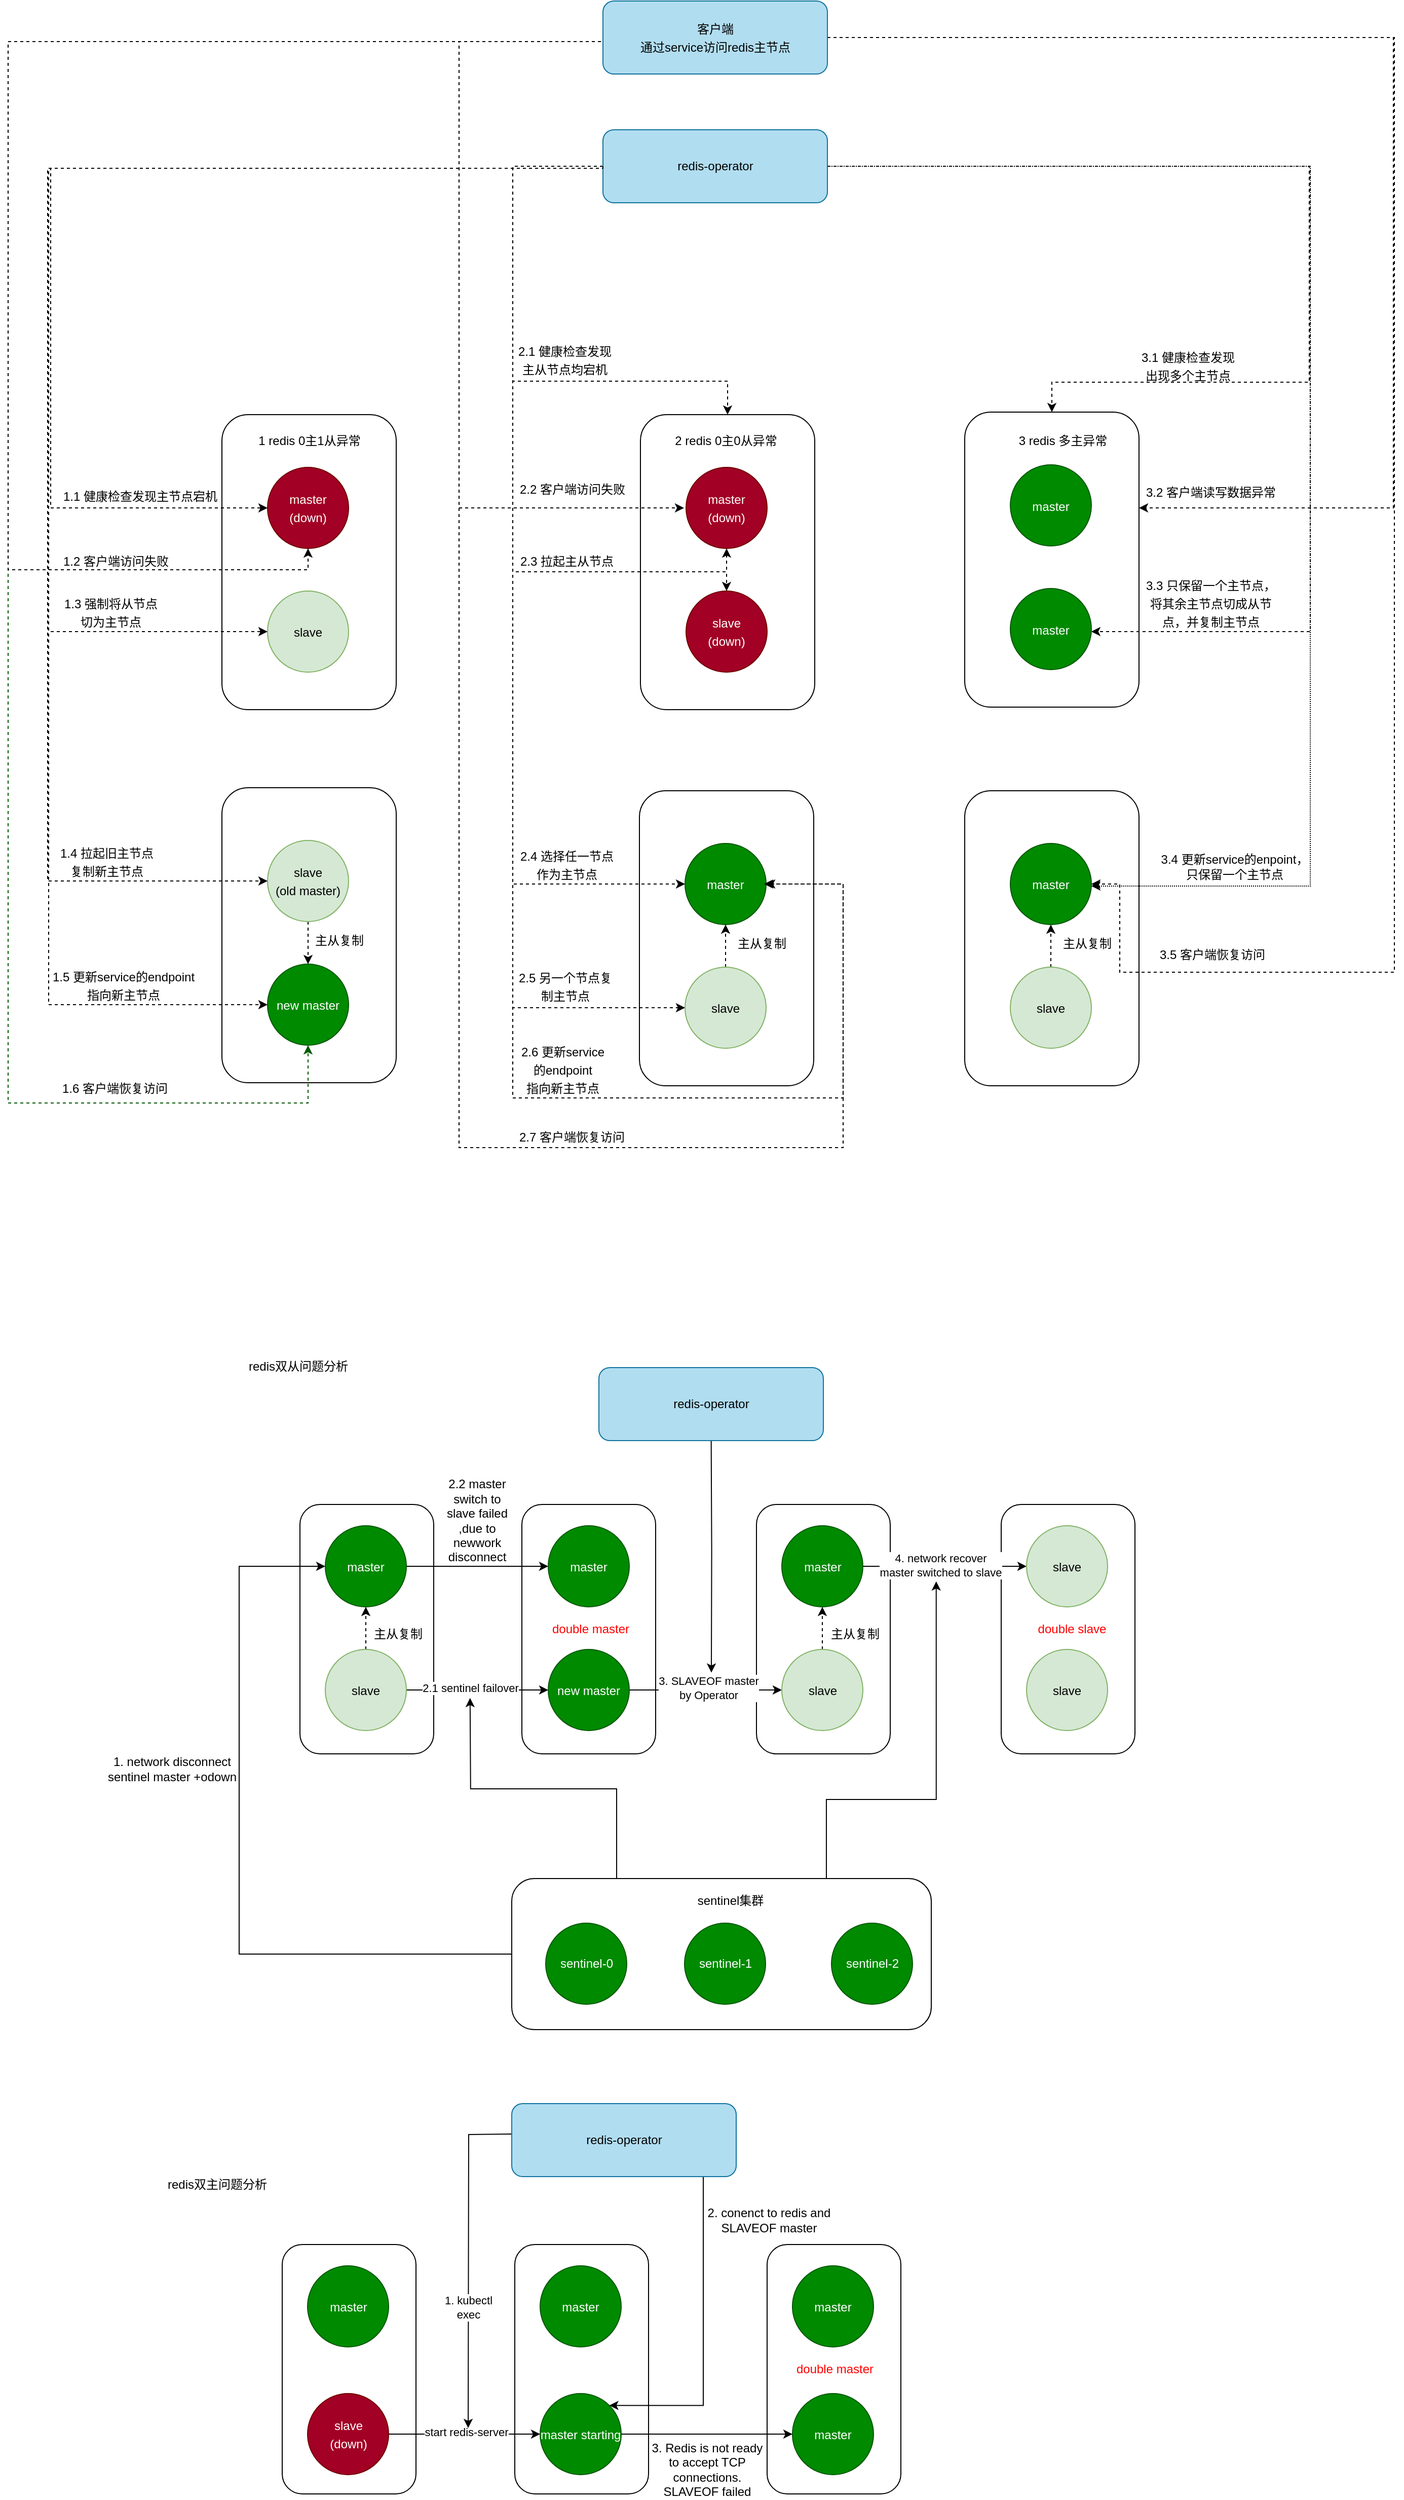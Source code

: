 <mxfile version="21.6.6" type="github">
  <diagram id="rYdwiMb5jvszhZctyrXV" name="第 1 页">
    <mxGraphModel dx="1363" dy="926" grid="0" gridSize="10" guides="1" tooltips="1" connect="1" arrows="1" fold="1" page="0" pageScale="1" pageWidth="1920" pageHeight="1200" math="0" shadow="0">
      <root>
        <mxCell id="0" />
        <mxCell id="1" parent="0" />
        <mxCell id="EKX-5jDuFIZ7UJzmlgKB-74" value="" style="rounded=1;whiteSpace=wrap;html=1;" vertex="1" parent="1">
          <mxGeometry x="835" y="2450" width="132" height="246" as="geometry" />
        </mxCell>
        <mxCell id="EKX-5jDuFIZ7UJzmlgKB-71" value="" style="rounded=1;whiteSpace=wrap;html=1;" vertex="1" parent="1">
          <mxGeometry x="586" y="2450" width="132" height="246" as="geometry" />
        </mxCell>
        <mxCell id="EKX-5jDuFIZ7UJzmlgKB-31" value="" style="rounded=1;whiteSpace=wrap;html=1;" vertex="1" parent="1">
          <mxGeometry x="1066" y="1720" width="132" height="246" as="geometry" />
        </mxCell>
        <mxCell id="EKX-5jDuFIZ7UJzmlgKB-26" value="" style="rounded=1;whiteSpace=wrap;html=1;" vertex="1" parent="1">
          <mxGeometry x="824.5" y="1720" width="132" height="246" as="geometry" />
        </mxCell>
        <mxCell id="EKX-5jDuFIZ7UJzmlgKB-7" value="" style="rounded=1;whiteSpace=wrap;html=1;" vertex="1" parent="1">
          <mxGeometry x="374" y="1720" width="132" height="246" as="geometry" />
        </mxCell>
        <mxCell id="EKX-5jDuFIZ7UJzmlgKB-18" value="" style="rounded=1;whiteSpace=wrap;html=1;" vertex="1" parent="1">
          <mxGeometry x="593" y="1720" width="132" height="246" as="geometry" />
        </mxCell>
        <mxCell id="YQscOVflWYW1QB9K6YFz-11" value="" style="rounded=1;whiteSpace=wrap;html=1;" parent="1" vertex="1">
          <mxGeometry x="1030" y="642.5" width="172" height="291" as="geometry" />
        </mxCell>
        <mxCell id="U7izJLPOkutMurW7QBMb-9" style="edgeStyle=orthogonalEdgeStyle;rounded=0;orthogonalLoop=1;jettySize=auto;html=1;exitX=1;exitY=0.5;exitDx=0;exitDy=0;dashed=1;" parent="1" source="6RyUIfgaUFoeRIO4xXDH-7" target="YQscOVflWYW1QB9K6YFz-11" edge="1">
          <mxGeometry relative="1" as="geometry">
            <mxPoint x="1204" y="736" as="targetPoint" />
            <Array as="points">
              <mxPoint x="1453" y="273" />
              <mxPoint x="1453" y="737" />
            </Array>
          </mxGeometry>
        </mxCell>
        <mxCell id="YQscOVflWYW1QB9K6YFz-36" value="" style="rounded=1;whiteSpace=wrap;html=1;" parent="1" vertex="1">
          <mxGeometry x="1030" y="1016" width="172" height="291" as="geometry" />
        </mxCell>
        <mxCell id="YQscOVflWYW1QB9K6YFz-30" value="" style="rounded=1;whiteSpace=wrap;html=1;" parent="1" vertex="1">
          <mxGeometry x="709" y="1016" width="172" height="291" as="geometry" />
        </mxCell>
        <mxCell id="YQscOVflWYW1QB9K6YFz-24" value="" style="rounded=1;whiteSpace=wrap;html=1;" parent="1" vertex="1">
          <mxGeometry x="297" y="1013" width="172" height="291" as="geometry" />
        </mxCell>
        <mxCell id="YQscOVflWYW1QB9K6YFz-16" value="" style="rounded=1;whiteSpace=wrap;html=1;" parent="1" vertex="1">
          <mxGeometry x="710" y="645" width="172" height="291" as="geometry" />
        </mxCell>
        <mxCell id="YQscOVflWYW1QB9K6YFz-6" value="" style="rounded=1;whiteSpace=wrap;html=1;" parent="1" vertex="1">
          <mxGeometry x="297" y="645" width="172" height="291" as="geometry" />
        </mxCell>
        <mxCell id="YQscOVflWYW1QB9K6YFz-50" style="edgeStyle=orthogonalEdgeStyle;rounded=0;orthogonalLoop=1;jettySize=auto;html=1;exitX=0;exitY=0.5;exitDx=0;exitDy=0;entryX=0.5;entryY=1;entryDx=0;entryDy=0;dashed=1;fillColor=#008a00;strokeColor=#005700;" parent="1" source="6RyUIfgaUFoeRIO4xXDH-7" target="YQscOVflWYW1QB9K6YFz-26" edge="1">
          <mxGeometry relative="1" as="geometry">
            <Array as="points">
              <mxPoint x="86" y="277" />
              <mxPoint x="86" y="1324" />
              <mxPoint x="382" y="1324" />
            </Array>
          </mxGeometry>
        </mxCell>
        <mxCell id="YQscOVflWYW1QB9K6YFz-72" style="edgeStyle=orthogonalEdgeStyle;rounded=0;orthogonalLoop=1;jettySize=auto;html=1;exitX=0;exitY=0.5;exitDx=0;exitDy=0;dashed=1;entryX=0.5;entryY=1;entryDx=0;entryDy=0;" parent="1" source="6RyUIfgaUFoeRIO4xXDH-7" target="YQscOVflWYW1QB9K6YFz-7" edge="1">
          <mxGeometry relative="1" as="geometry">
            <mxPoint x="118" y="814" as="targetPoint" />
            <Array as="points">
              <mxPoint x="86" y="277" />
              <mxPoint x="86" y="798" />
              <mxPoint x="382" y="798" />
            </Array>
          </mxGeometry>
        </mxCell>
        <mxCell id="YQscOVflWYW1QB9K6YFz-82" style="edgeStyle=orthogonalEdgeStyle;rounded=0;orthogonalLoop=1;jettySize=auto;html=1;exitX=0;exitY=0.5;exitDx=0;exitDy=0;dashed=1;" parent="1" source="6RyUIfgaUFoeRIO4xXDH-7" edge="1">
          <mxGeometry relative="1" as="geometry">
            <mxPoint x="753" y="737" as="targetPoint" />
            <Array as="points">
              <mxPoint x="673" y="277" />
              <mxPoint x="531" y="277" />
              <mxPoint x="531" y="737" />
            </Array>
          </mxGeometry>
        </mxCell>
        <mxCell id="YQscOVflWYW1QB9K6YFz-92" style="edgeStyle=orthogonalEdgeStyle;rounded=0;orthogonalLoop=1;jettySize=auto;html=1;exitX=0;exitY=0.5;exitDx=0;exitDy=0;dashed=1;entryX=1;entryY=0.5;entryDx=0;entryDy=0;" parent="1" source="6RyUIfgaUFoeRIO4xXDH-7" target="YQscOVflWYW1QB9K6YFz-32" edge="1">
          <mxGeometry relative="1" as="geometry">
            <mxPoint x="931" y="1014" as="targetPoint" />
            <Array as="points">
              <mxPoint x="673" y="277" />
              <mxPoint x="531" y="277" />
              <mxPoint x="531" y="1368" />
              <mxPoint x="910" y="1368" />
              <mxPoint x="910" y="1108" />
            </Array>
          </mxGeometry>
        </mxCell>
        <mxCell id="U7izJLPOkutMurW7QBMb-15" style="edgeStyle=orthogonalEdgeStyle;rounded=0;orthogonalLoop=1;jettySize=auto;html=1;exitX=1;exitY=0.5;exitDx=0;exitDy=0;dashed=1;entryX=1;entryY=0.5;entryDx=0;entryDy=0;" parent="1" source="6RyUIfgaUFoeRIO4xXDH-7" target="YQscOVflWYW1QB9K6YFz-37" edge="1">
          <mxGeometry relative="1" as="geometry">
            <mxPoint x="1183" y="1340" as="targetPoint" />
            <Array as="points">
              <mxPoint x="1454" y="273" />
              <mxPoint x="1454" y="1195" />
              <mxPoint x="1183" y="1195" />
              <mxPoint x="1183" y="1108" />
            </Array>
          </mxGeometry>
        </mxCell>
        <mxCell id="6RyUIfgaUFoeRIO4xXDH-7" value="&lt;p style=&quot;line-height: 150%;&quot;&gt;客户端&lt;br&gt;通过service访问redis主节点&lt;/p&gt;" style="rounded=1;whiteSpace=wrap;html=1;fillColor=#b1ddf0;strokeColor=#10739e;" parent="1" vertex="1">
          <mxGeometry x="673" y="237" width="221.5" height="72" as="geometry" />
        </mxCell>
        <mxCell id="YQscOVflWYW1QB9K6YFz-7" value="&lt;p style=&quot;line-height: 150%;&quot;&gt;master&lt;br&gt;(down)&lt;/p&gt;" style="ellipse;whiteSpace=wrap;html=1;aspect=fixed;fillColor=#a20025;fontColor=#ffffff;strokeColor=#6F0000;" parent="1" vertex="1">
          <mxGeometry x="342" y="697" width="80" height="80" as="geometry" />
        </mxCell>
        <mxCell id="YQscOVflWYW1QB9K6YFz-9" value="&lt;p style=&quot;line-height: 150%;&quot;&gt;slave&lt;br&gt;&lt;/p&gt;" style="ellipse;whiteSpace=wrap;html=1;aspect=fixed;fillColor=#d5e8d4;strokeColor=#82b366;" parent="1" vertex="1">
          <mxGeometry x="342" y="819" width="80" height="80" as="geometry" />
        </mxCell>
        <mxCell id="YQscOVflWYW1QB9K6YFz-10" value="1 redis 0主1从异常" style="text;html=1;strokeColor=none;fillColor=none;align=center;verticalAlign=middle;whiteSpace=wrap;rounded=0;" parent="1" vertex="1">
          <mxGeometry x="330.5" y="656" width="105" height="30" as="geometry" />
        </mxCell>
        <mxCell id="YQscOVflWYW1QB9K6YFz-12" value="&lt;p style=&quot;line-height: 150%;&quot;&gt;master&lt;br&gt;&lt;/p&gt;" style="ellipse;whiteSpace=wrap;html=1;aspect=fixed;fillColor=#008a00;fontColor=#ffffff;strokeColor=#005700;" parent="1" vertex="1">
          <mxGeometry x="1075" y="694.5" width="80" height="80" as="geometry" />
        </mxCell>
        <mxCell id="YQscOVflWYW1QB9K6YFz-13" value="&lt;p style=&quot;line-height: 150%;&quot;&gt;master&lt;br&gt;&lt;/p&gt;" style="ellipse;whiteSpace=wrap;html=1;aspect=fixed;fillColor=#008a00;fontColor=#ffffff;strokeColor=#005700;" parent="1" vertex="1">
          <mxGeometry x="1075" y="816.5" width="80" height="80" as="geometry" />
        </mxCell>
        <mxCell id="YQscOVflWYW1QB9K6YFz-14" value="3 redis 多主异常" style="text;html=1;strokeColor=none;fillColor=none;align=center;verticalAlign=middle;whiteSpace=wrap;rounded=0;" parent="1" vertex="1">
          <mxGeometry x="1080" y="656" width="94" height="30" as="geometry" />
        </mxCell>
        <mxCell id="YQscOVflWYW1QB9K6YFz-17" value="&lt;p style=&quot;line-height: 150%;&quot;&gt;master&lt;br&gt;(down)&lt;/p&gt;" style="ellipse;whiteSpace=wrap;html=1;aspect=fixed;fillColor=#a20025;fontColor=#ffffff;strokeColor=#6F0000;" parent="1" vertex="1">
          <mxGeometry x="755" y="697" width="80" height="80" as="geometry" />
        </mxCell>
        <mxCell id="YQscOVflWYW1QB9K6YFz-18" value="&lt;p style=&quot;line-height: 150%;&quot;&gt;slave&lt;br&gt;(down)&lt;/p&gt;" style="ellipse;whiteSpace=wrap;html=1;aspect=fixed;fillColor=#a20025;fontColor=#ffffff;strokeColor=#6F0000;" parent="1" vertex="1">
          <mxGeometry x="755" y="819" width="80" height="80" as="geometry" />
        </mxCell>
        <mxCell id="YQscOVflWYW1QB9K6YFz-19" value="2 redis 0主0从异常" style="text;html=1;strokeColor=none;fillColor=none;align=center;verticalAlign=middle;whiteSpace=wrap;rounded=0;" parent="1" vertex="1">
          <mxGeometry x="741.5" y="656" width="105" height="30" as="geometry" />
        </mxCell>
        <mxCell id="YQscOVflWYW1QB9K6YFz-27" style="edgeStyle=orthogonalEdgeStyle;rounded=0;orthogonalLoop=1;jettySize=auto;html=1;exitX=0.5;exitY=1;exitDx=0;exitDy=0;dashed=1;" parent="1" source="YQscOVflWYW1QB9K6YFz-25" target="YQscOVflWYW1QB9K6YFz-26" edge="1">
          <mxGeometry relative="1" as="geometry" />
        </mxCell>
        <mxCell id="YQscOVflWYW1QB9K6YFz-25" value="&lt;p style=&quot;line-height: 150%;&quot;&gt;slave&lt;br&gt;(old master)&lt;/p&gt;" style="ellipse;whiteSpace=wrap;html=1;aspect=fixed;fillColor=#d5e8d4;strokeColor=#82b366;" parent="1" vertex="1">
          <mxGeometry x="342" y="1065" width="80" height="80" as="geometry" />
        </mxCell>
        <mxCell id="YQscOVflWYW1QB9K6YFz-26" value="&lt;p style=&quot;line-height: 150%;&quot;&gt;new master&lt;br&gt;&lt;/p&gt;" style="ellipse;whiteSpace=wrap;html=1;aspect=fixed;fillColor=#008a00;fontColor=#ffffff;strokeColor=#005700;" parent="1" vertex="1">
          <mxGeometry x="342" y="1187" width="80" height="80" as="geometry" />
        </mxCell>
        <mxCell id="YQscOVflWYW1QB9K6YFz-29" value="主从复制" style="text;html=1;strokeColor=none;fillColor=none;align=center;verticalAlign=middle;whiteSpace=wrap;rounded=0;" parent="1" vertex="1">
          <mxGeometry x="383" y="1149" width="60" height="30" as="geometry" />
        </mxCell>
        <mxCell id="YQscOVflWYW1QB9K6YFz-32" value="&lt;p style=&quot;line-height: 150%;&quot;&gt;master&lt;br&gt;&lt;/p&gt;" style="ellipse;whiteSpace=wrap;html=1;aspect=fixed;fillColor=#008a00;fontColor=#ffffff;strokeColor=#005700;" parent="1" vertex="1">
          <mxGeometry x="754" y="1068" width="80" height="80" as="geometry" />
        </mxCell>
        <mxCell id="YQscOVflWYW1QB9K6YFz-35" style="edgeStyle=orthogonalEdgeStyle;rounded=0;orthogonalLoop=1;jettySize=auto;html=1;exitX=0.5;exitY=0;exitDx=0;exitDy=0;entryX=0.5;entryY=1;entryDx=0;entryDy=0;dashed=1;" parent="1" source="YQscOVflWYW1QB9K6YFz-33" target="YQscOVflWYW1QB9K6YFz-32" edge="1">
          <mxGeometry relative="1" as="geometry" />
        </mxCell>
        <mxCell id="YQscOVflWYW1QB9K6YFz-33" value="&lt;p style=&quot;line-height: 150%;&quot;&gt;slave&lt;br&gt;&lt;/p&gt;" style="ellipse;whiteSpace=wrap;html=1;aspect=fixed;fillColor=#d5e8d4;strokeColor=#82b366;" parent="1" vertex="1">
          <mxGeometry x="754" y="1190" width="80" height="80" as="geometry" />
        </mxCell>
        <mxCell id="YQscOVflWYW1QB9K6YFz-34" value="主从复制" style="text;html=1;strokeColor=none;fillColor=none;align=center;verticalAlign=middle;whiteSpace=wrap;rounded=0;" parent="1" vertex="1">
          <mxGeometry x="800" y="1152" width="60" height="30" as="geometry" />
        </mxCell>
        <mxCell id="YQscOVflWYW1QB9K6YFz-37" value="&lt;p style=&quot;line-height: 150%;&quot;&gt;master&lt;br&gt;&lt;/p&gt;" style="ellipse;whiteSpace=wrap;html=1;aspect=fixed;fillColor=#008a00;fontColor=#ffffff;strokeColor=#005700;" parent="1" vertex="1">
          <mxGeometry x="1075" y="1068" width="80" height="80" as="geometry" />
        </mxCell>
        <mxCell id="YQscOVflWYW1QB9K6YFz-38" style="edgeStyle=orthogonalEdgeStyle;rounded=0;orthogonalLoop=1;jettySize=auto;html=1;exitX=0.5;exitY=0;exitDx=0;exitDy=0;entryX=0.5;entryY=1;entryDx=0;entryDy=0;dashed=1;" parent="1" source="YQscOVflWYW1QB9K6YFz-39" target="YQscOVflWYW1QB9K6YFz-37" edge="1">
          <mxGeometry relative="1" as="geometry" />
        </mxCell>
        <mxCell id="YQscOVflWYW1QB9K6YFz-39" value="&lt;p style=&quot;line-height: 150%;&quot;&gt;slave&lt;br&gt;&lt;/p&gt;" style="ellipse;whiteSpace=wrap;html=1;aspect=fixed;fillColor=#d5e8d4;strokeColor=#82b366;" parent="1" vertex="1">
          <mxGeometry x="1075" y="1190" width="80" height="80" as="geometry" />
        </mxCell>
        <mxCell id="YQscOVflWYW1QB9K6YFz-40" value="主从复制" style="text;html=1;strokeColor=none;fillColor=none;align=center;verticalAlign=middle;whiteSpace=wrap;rounded=0;" parent="1" vertex="1">
          <mxGeometry x="1121" y="1152" width="60" height="30" as="geometry" />
        </mxCell>
        <mxCell id="YQscOVflWYW1QB9K6YFz-63" style="edgeStyle=orthogonalEdgeStyle;rounded=0;orthogonalLoop=1;jettySize=auto;html=1;exitX=0;exitY=0.5;exitDx=0;exitDy=0;entryX=0;entryY=0.5;entryDx=0;entryDy=0;dashed=1;" parent="1" source="YQscOVflWYW1QB9K6YFz-41" target="YQscOVflWYW1QB9K6YFz-7" edge="1">
          <mxGeometry relative="1" as="geometry">
            <Array as="points">
              <mxPoint x="128" y="402" />
              <mxPoint x="128" y="737" />
            </Array>
          </mxGeometry>
        </mxCell>
        <mxCell id="YQscOVflWYW1QB9K6YFz-64" style="edgeStyle=orthogonalEdgeStyle;rounded=0;orthogonalLoop=1;jettySize=auto;html=1;exitX=0;exitY=0.5;exitDx=0;exitDy=0;entryX=0;entryY=0.5;entryDx=0;entryDy=0;dashed=1;" parent="1" source="YQscOVflWYW1QB9K6YFz-41" target="YQscOVflWYW1QB9K6YFz-9" edge="1">
          <mxGeometry relative="1" as="geometry">
            <Array as="points">
              <mxPoint x="126" y="402" />
              <mxPoint x="126" y="859" />
            </Array>
          </mxGeometry>
        </mxCell>
        <mxCell id="YQscOVflWYW1QB9K6YFz-68" style="edgeStyle=orthogonalEdgeStyle;rounded=0;orthogonalLoop=1;jettySize=auto;html=1;exitX=0;exitY=0.5;exitDx=0;exitDy=0;dashed=1;entryX=0;entryY=0.5;entryDx=0;entryDy=0;" parent="1" source="YQscOVflWYW1QB9K6YFz-41" target="YQscOVflWYW1QB9K6YFz-25" edge="1">
          <mxGeometry relative="1" as="geometry">
            <mxPoint x="146.375" y="1119.5" as="targetPoint" />
            <Array as="points">
              <mxPoint x="125" y="402" />
              <mxPoint x="125" y="1105" />
            </Array>
          </mxGeometry>
        </mxCell>
        <mxCell id="YQscOVflWYW1QB9K6YFz-71" style="edgeStyle=orthogonalEdgeStyle;rounded=0;orthogonalLoop=1;jettySize=auto;html=1;exitX=0;exitY=0.5;exitDx=0;exitDy=0;dashed=1;entryX=0;entryY=0.5;entryDx=0;entryDy=0;" parent="1" source="YQscOVflWYW1QB9K6YFz-41" target="YQscOVflWYW1QB9K6YFz-26" edge="1">
          <mxGeometry relative="1" as="geometry">
            <mxPoint x="125.125" y="1216.375" as="targetPoint" />
            <Array as="points">
              <mxPoint x="126" y="402" />
              <mxPoint x="126" y="1227" />
            </Array>
          </mxGeometry>
        </mxCell>
        <mxCell id="YQscOVflWYW1QB9K6YFz-78" style="edgeStyle=orthogonalEdgeStyle;rounded=0;orthogonalLoop=1;jettySize=auto;html=1;exitX=0;exitY=0.5;exitDx=0;exitDy=0;dashed=1;entryX=0.5;entryY=0;entryDx=0;entryDy=0;" parent="1" source="YQscOVflWYW1QB9K6YFz-41" target="YQscOVflWYW1QB9K6YFz-16" edge="1">
          <mxGeometry relative="1" as="geometry">
            <Array as="points">
              <mxPoint x="673" y="402" />
              <mxPoint x="584" y="402" />
              <mxPoint x="584" y="612" />
              <mxPoint x="796" y="612" />
            </Array>
          </mxGeometry>
        </mxCell>
        <mxCell id="YQscOVflWYW1QB9K6YFz-80" style="edgeStyle=orthogonalEdgeStyle;rounded=0;orthogonalLoop=1;jettySize=auto;html=1;exitX=0;exitY=0.5;exitDx=0;exitDy=0;entryX=0.5;entryY=1;entryDx=0;entryDy=0;dashed=1;" parent="1" source="YQscOVflWYW1QB9K6YFz-41" target="YQscOVflWYW1QB9K6YFz-17" edge="1">
          <mxGeometry relative="1" as="geometry">
            <Array as="points">
              <mxPoint x="673" y="402" />
              <mxPoint x="584" y="402" />
              <mxPoint x="584" y="800" />
              <mxPoint x="795" y="800" />
            </Array>
          </mxGeometry>
        </mxCell>
        <mxCell id="YQscOVflWYW1QB9K6YFz-85" style="edgeStyle=orthogonalEdgeStyle;rounded=0;orthogonalLoop=1;jettySize=auto;html=1;exitX=0;exitY=0.5;exitDx=0;exitDy=0;dashed=1;entryX=0.5;entryY=0;entryDx=0;entryDy=0;" parent="1" source="YQscOVflWYW1QB9K6YFz-41" target="YQscOVflWYW1QB9K6YFz-18" edge="1">
          <mxGeometry relative="1" as="geometry">
            <mxPoint x="499.448" y="836.621" as="targetPoint" />
            <Array as="points">
              <mxPoint x="673" y="402" />
              <mxPoint x="584" y="402" />
              <mxPoint x="584" y="800" />
              <mxPoint x="795" y="800" />
            </Array>
          </mxGeometry>
        </mxCell>
        <mxCell id="YQscOVflWYW1QB9K6YFz-86" style="edgeStyle=orthogonalEdgeStyle;rounded=0;orthogonalLoop=1;jettySize=auto;html=1;exitX=0;exitY=0.5;exitDx=0;exitDy=0;dashed=1;entryX=0;entryY=0.5;entryDx=0;entryDy=0;" parent="1" source="YQscOVflWYW1QB9K6YFz-41" target="YQscOVflWYW1QB9K6YFz-32" edge="1">
          <mxGeometry relative="1" as="geometry">
            <mxPoint x="500.138" y="1144.897" as="targetPoint" />
            <Array as="points">
              <mxPoint x="673" y="402" />
              <mxPoint x="584" y="402" />
              <mxPoint x="584" y="1108" />
            </Array>
          </mxGeometry>
        </mxCell>
        <mxCell id="YQscOVflWYW1QB9K6YFz-90" style="edgeStyle=orthogonalEdgeStyle;rounded=0;orthogonalLoop=1;jettySize=auto;html=1;exitX=0;exitY=0.5;exitDx=0;exitDy=0;dashed=1;" parent="1" source="YQscOVflWYW1QB9K6YFz-41" edge="1">
          <mxGeometry relative="1" as="geometry">
            <mxPoint x="832" y="1108" as="targetPoint" />
            <Array as="points">
              <mxPoint x="584" y="400" />
              <mxPoint x="584" y="1319" />
              <mxPoint x="910" y="1319" />
              <mxPoint x="910" y="1108" />
            </Array>
          </mxGeometry>
        </mxCell>
        <mxCell id="U7izJLPOkutMurW7QBMb-8" style="edgeStyle=orthogonalEdgeStyle;rounded=0;orthogonalLoop=1;jettySize=auto;html=1;exitX=1;exitY=0.5;exitDx=0;exitDy=0;entryX=0.5;entryY=0;entryDx=0;entryDy=0;dashed=1;" parent="1" source="YQscOVflWYW1QB9K6YFz-41" target="YQscOVflWYW1QB9K6YFz-11" edge="1">
          <mxGeometry relative="1" as="geometry">
            <Array as="points">
              <mxPoint x="1370" y="400" />
              <mxPoint x="1370" y="613" />
              <mxPoint x="1116" y="613" />
            </Array>
          </mxGeometry>
        </mxCell>
        <mxCell id="U7izJLPOkutMurW7QBMb-10" style="edgeStyle=orthogonalEdgeStyle;rounded=0;orthogonalLoop=1;jettySize=auto;html=1;exitX=1;exitY=0.5;exitDx=0;exitDy=0;dashed=1;" parent="1" source="YQscOVflWYW1QB9K6YFz-41" target="YQscOVflWYW1QB9K6YFz-13" edge="1">
          <mxGeometry relative="1" as="geometry">
            <mxPoint x="1224" y="859" as="targetPoint" />
            <Array as="points">
              <mxPoint x="1371" y="400" />
              <mxPoint x="1371" y="859" />
            </Array>
          </mxGeometry>
        </mxCell>
        <mxCell id="U7izJLPOkutMurW7QBMb-11" style="edgeStyle=orthogonalEdgeStyle;rounded=0;orthogonalLoop=1;jettySize=auto;html=1;exitX=1;exitY=0.5;exitDx=0;exitDy=0;dashed=1;dashPattern=1 1;" parent="1" source="YQscOVflWYW1QB9K6YFz-41" target="YQscOVflWYW1QB9K6YFz-37" edge="1">
          <mxGeometry relative="1" as="geometry">
            <mxPoint x="996" y="1136.5" as="targetPoint" />
            <Array as="points">
              <mxPoint x="1371" y="400" />
              <mxPoint x="1371" y="1110" />
            </Array>
          </mxGeometry>
        </mxCell>
        <mxCell id="YQscOVflWYW1QB9K6YFz-41" value="redis-operator" style="rounded=1;whiteSpace=wrap;html=1;fillColor=#b1ddf0;strokeColor=#10739e;" parent="1" vertex="1">
          <mxGeometry x="673" y="364" width="221.5" height="72" as="geometry" />
        </mxCell>
        <mxCell id="YQscOVflWYW1QB9K6YFz-55" value="&lt;p style=&quot;line-height: 150%;&quot;&gt;1.5 更新service的endpoint&lt;br&gt;指向新主节点&lt;/p&gt;" style="text;html=1;strokeColor=none;fillColor=none;align=center;verticalAlign=middle;whiteSpace=wrap;rounded=0;" parent="1" vertex="1">
          <mxGeometry x="119" y="1193" width="162" height="30" as="geometry" />
        </mxCell>
        <mxCell id="YQscOVflWYW1QB9K6YFz-65" value="1.1 健康检查发现主节点宕机" style="text;html=1;align=center;verticalAlign=middle;resizable=0;points=[];autosize=1;strokeColor=none;fillColor=none;" parent="1" vertex="1">
          <mxGeometry x="130.5" y="713" width="170" height="26" as="geometry" />
        </mxCell>
        <mxCell id="YQscOVflWYW1QB9K6YFz-66" value="&lt;p style=&quot;line-height: 150%;&quot;&gt;1.3 强制将从节点&lt;br&gt;切为主节点&lt;/p&gt;" style="text;html=1;align=center;verticalAlign=middle;resizable=0;points=[];autosize=1;strokeColor=none;fillColor=none;" parent="1" vertex="1">
          <mxGeometry x="131.5" y="804" width="110" height="72" as="geometry" />
        </mxCell>
        <mxCell id="YQscOVflWYW1QB9K6YFz-69" value="&lt;p style=&quot;line-height: 150%;&quot;&gt;1.4 拉起旧主节点&lt;br&gt;复制新主节点&lt;/p&gt;" style="text;html=1;strokeColor=none;fillColor=none;align=center;verticalAlign=middle;whiteSpace=wrap;rounded=0;" parent="1" vertex="1">
          <mxGeometry x="128.5" y="1074" width="108.5" height="24.5" as="geometry" />
        </mxCell>
        <mxCell id="YQscOVflWYW1QB9K6YFz-70" value="1.6&amp;nbsp;&lt;span style=&quot;&quot;&gt;客户端恢复访问&lt;/span&gt;" style="text;html=1;align=center;verticalAlign=middle;resizable=0;points=[];autosize=1;strokeColor=none;fillColor=none;" parent="1" vertex="1">
          <mxGeometry x="129.5" y="1297" width="122" height="26" as="geometry" />
        </mxCell>
        <mxCell id="YQscOVflWYW1QB9K6YFz-73" value="1.2 客户端访问失败" style="text;html=1;align=center;verticalAlign=middle;resizable=0;points=[];autosize=1;strokeColor=none;fillColor=none;" parent="1" vertex="1">
          <mxGeometry x="130.5" y="777" width="122" height="26" as="geometry" />
        </mxCell>
        <mxCell id="YQscOVflWYW1QB9K6YFz-88" style="edgeStyle=orthogonalEdgeStyle;rounded=0;orthogonalLoop=1;jettySize=auto;html=1;exitX=0;exitY=0.5;exitDx=0;exitDy=0;dashed=1;entryX=0;entryY=0.5;entryDx=0;entryDy=0;" parent="1" source="YQscOVflWYW1QB9K6YFz-41" target="YQscOVflWYW1QB9K6YFz-33" edge="1">
          <mxGeometry relative="1" as="geometry">
            <mxPoint x="764" y="1118" as="targetPoint" />
            <mxPoint x="683" y="410.0" as="sourcePoint" />
            <Array as="points">
              <mxPoint x="673" y="402" />
              <mxPoint x="584" y="402" />
              <mxPoint x="584" y="1230" />
            </Array>
          </mxGeometry>
        </mxCell>
        <mxCell id="YQscOVflWYW1QB9K6YFz-97" value="&lt;p style=&quot;line-height: 150%;&quot;&gt;2.5 另一个节点复制主节点&lt;/p&gt;" style="text;html=1;strokeColor=none;fillColor=none;align=center;verticalAlign=middle;whiteSpace=wrap;rounded=0;" parent="1" vertex="1">
          <mxGeometry x="586" y="1194" width="100" height="30" as="geometry" />
        </mxCell>
        <mxCell id="YQscOVflWYW1QB9K6YFz-99" value="&lt;p style=&quot;line-height: 150%;&quot;&gt;&lt;span style=&quot;&quot;&gt;2.1 健康检查发现主从节点均宕机&lt;/span&gt;&lt;/p&gt;" style="text;html=1;strokeColor=none;fillColor=none;align=center;verticalAlign=middle;whiteSpace=wrap;rounded=0;" parent="1" vertex="1">
          <mxGeometry x="587" y="576" width="97" height="30" as="geometry" />
        </mxCell>
        <mxCell id="YQscOVflWYW1QB9K6YFz-101" value="&lt;span style=&quot;&quot;&gt;2.2 客户端访问失败&lt;/span&gt;" style="text;html=1;strokeColor=none;fillColor=none;align=center;verticalAlign=middle;whiteSpace=wrap;rounded=0;" parent="1" vertex="1">
          <mxGeometry x="586" y="704" width="114" height="30" as="geometry" />
        </mxCell>
        <mxCell id="YQscOVflWYW1QB9K6YFz-102" value="&lt;span style=&quot;&quot;&gt;2.3 拉起主从节点&lt;/span&gt;" style="text;html=1;strokeColor=none;fillColor=none;align=center;verticalAlign=middle;whiteSpace=wrap;rounded=0;" parent="1" vertex="1">
          <mxGeometry x="589" y="774.5" width="97" height="30" as="geometry" />
        </mxCell>
        <mxCell id="YQscOVflWYW1QB9K6YFz-103" value="&lt;p style=&quot;line-height: 150%;&quot;&gt;&lt;span style=&quot;&quot;&gt;2.4 选择任一节点&lt;/span&gt;&lt;br style=&quot;&quot;&gt;&lt;span style=&quot;&quot;&gt;作为主节点&lt;/span&gt;&lt;/p&gt;" style="text;html=1;strokeColor=none;fillColor=none;align=center;verticalAlign=middle;whiteSpace=wrap;rounded=0;" parent="1" vertex="1">
          <mxGeometry x="589" y="1074" width="97" height="30" as="geometry" />
        </mxCell>
        <mxCell id="YQscOVflWYW1QB9K6YFz-104" value="&lt;p style=&quot;line-height: 150%;&quot;&gt;&lt;span style=&quot;&quot;&gt;2.6&amp;nbsp;&lt;/span&gt;&lt;span style=&quot;&quot;&gt;更新service的endpoint&lt;/span&gt;&lt;br style=&quot;&quot;&gt;&lt;span style=&quot;&quot;&gt;指向新主节点&lt;/span&gt;&lt;/p&gt;" style="text;html=1;strokeColor=none;fillColor=none;align=center;verticalAlign=middle;whiteSpace=wrap;rounded=0;" parent="1" vertex="1">
          <mxGeometry x="589" y="1276" width="89" height="30" as="geometry" />
        </mxCell>
        <mxCell id="YQscOVflWYW1QB9K6YFz-105" value="&lt;span style=&quot;&quot;&gt;2.7 客户端恢复访问&lt;/span&gt;" style="text;html=1;strokeColor=none;fillColor=none;align=center;verticalAlign=middle;whiteSpace=wrap;rounded=0;" parent="1" vertex="1">
          <mxGeometry x="586" y="1343" width="113" height="30" as="geometry" />
        </mxCell>
        <mxCell id="U7izJLPOkutMurW7QBMb-3" value="&lt;p style=&quot;line-height: 150%;&quot;&gt;&lt;span style=&quot;&quot;&gt;3.1 健康检查发现出现多个主节点&lt;/span&gt;&lt;/p&gt;" style="text;html=1;strokeColor=none;fillColor=none;align=center;verticalAlign=middle;whiteSpace=wrap;rounded=0;" parent="1" vertex="1">
          <mxGeometry x="1202" y="582" width="97" height="30" as="geometry" />
        </mxCell>
        <mxCell id="U7izJLPOkutMurW7QBMb-4" value="&lt;p style=&quot;line-height: 150%;&quot;&gt;&lt;span style=&quot;&quot;&gt;3.3 只保留一个主节点，将其余主节点切成从节点，并复制主节点&lt;/span&gt;&lt;/p&gt;" style="text;html=1;strokeColor=none;fillColor=none;align=center;verticalAlign=middle;whiteSpace=wrap;rounded=0;" parent="1" vertex="1">
          <mxGeometry x="1204" y="815.5" width="138" height="30" as="geometry" />
        </mxCell>
        <mxCell id="U7izJLPOkutMurW7QBMb-5" value="&lt;span style=&quot;&quot;&gt;3.4 更新service的enpoint，只保留一个主节点&lt;/span&gt;" style="text;html=1;strokeColor=none;fillColor=none;align=center;verticalAlign=middle;whiteSpace=wrap;rounded=0;" parent="1" vertex="1">
          <mxGeometry x="1220" y="1075.5" width="153" height="30" as="geometry" />
        </mxCell>
        <mxCell id="U7izJLPOkutMurW7QBMb-6" value="&lt;span style=&quot;&quot;&gt;3.2 客户端读写数据异常&lt;/span&gt;" style="text;html=1;strokeColor=none;fillColor=none;align=center;verticalAlign=middle;whiteSpace=wrap;rounded=0;" parent="1" vertex="1">
          <mxGeometry x="1207" y="706.5" width="132" height="30" as="geometry" />
        </mxCell>
        <mxCell id="U7izJLPOkutMurW7QBMb-7" value="&lt;span style=&quot;&quot;&gt;3.5 客户端恢复访问&lt;/span&gt;" style="text;html=1;strokeColor=none;fillColor=none;align=center;verticalAlign=middle;whiteSpace=wrap;rounded=0;" parent="1" vertex="1">
          <mxGeometry x="1216" y="1163" width="116.5" height="30" as="geometry" />
        </mxCell>
        <mxCell id="EKX-5jDuFIZ7UJzmlgKB-44" style="edgeStyle=orthogonalEdgeStyle;rounded=0;orthogonalLoop=1;jettySize=auto;html=1;exitX=0;exitY=0.5;exitDx=0;exitDy=0;entryX=0;entryY=0.5;entryDx=0;entryDy=0;" edge="1" parent="1" source="EKX-5jDuFIZ7UJzmlgKB-1" target="EKX-5jDuFIZ7UJzmlgKB-8">
          <mxGeometry relative="1" as="geometry">
            <Array as="points">
              <mxPoint x="314" y="2163" />
              <mxPoint x="314" y="1781" />
            </Array>
          </mxGeometry>
        </mxCell>
        <mxCell id="EKX-5jDuFIZ7UJzmlgKB-49" style="edgeStyle=orthogonalEdgeStyle;rounded=0;orthogonalLoop=1;jettySize=auto;html=1;exitX=0.25;exitY=0;exitDx=0;exitDy=0;" edge="1" parent="1" source="EKX-5jDuFIZ7UJzmlgKB-1">
          <mxGeometry relative="1" as="geometry">
            <mxPoint x="541.875" y="1910.875" as="targetPoint" />
          </mxGeometry>
        </mxCell>
        <mxCell id="EKX-5jDuFIZ7UJzmlgKB-59" style="edgeStyle=orthogonalEdgeStyle;rounded=0;orthogonalLoop=1;jettySize=auto;html=1;exitX=0.75;exitY=0;exitDx=0;exitDy=0;" edge="1" parent="1" source="EKX-5jDuFIZ7UJzmlgKB-1">
          <mxGeometry relative="1" as="geometry">
            <mxPoint x="1001.875" y="1795.875" as="targetPoint" />
            <Array as="points">
              <mxPoint x="893" y="2011" />
              <mxPoint x="1002" y="2011" />
            </Array>
          </mxGeometry>
        </mxCell>
        <mxCell id="EKX-5jDuFIZ7UJzmlgKB-1" value="" style="rounded=1;whiteSpace=wrap;html=1;" vertex="1" parent="1">
          <mxGeometry x="583" y="2089" width="414" height="149" as="geometry" />
        </mxCell>
        <mxCell id="EKX-5jDuFIZ7UJzmlgKB-2" value="sentinel-0" style="ellipse;whiteSpace=wrap;html=1;aspect=fixed;fillColor=#008a00;fontColor=#ffffff;strokeColor=#005700;" vertex="1" parent="1">
          <mxGeometry x="616.5" y="2133" width="80" height="80" as="geometry" />
        </mxCell>
        <mxCell id="EKX-5jDuFIZ7UJzmlgKB-3" value="sentinel-2" style="ellipse;whiteSpace=wrap;html=1;aspect=fixed;fillColor=#008a00;fontColor=#ffffff;strokeColor=#005700;" vertex="1" parent="1">
          <mxGeometry x="898.5" y="2133" width="80" height="80" as="geometry" />
        </mxCell>
        <mxCell id="EKX-5jDuFIZ7UJzmlgKB-4" value="sentinel-1" style="ellipse;whiteSpace=wrap;html=1;aspect=fixed;fillColor=#008a00;fontColor=#ffffff;strokeColor=#005700;" vertex="1" parent="1">
          <mxGeometry x="753.5" y="2133" width="80" height="80" as="geometry" />
        </mxCell>
        <mxCell id="EKX-5jDuFIZ7UJzmlgKB-5" value="sentinel集群" style="text;html=1;strokeColor=none;fillColor=none;align=center;verticalAlign=middle;whiteSpace=wrap;rounded=0;" vertex="1" parent="1">
          <mxGeometry x="763" y="2096" width="72" height="30" as="geometry" />
        </mxCell>
        <mxCell id="EKX-5jDuFIZ7UJzmlgKB-50" style="edgeStyle=orthogonalEdgeStyle;rounded=0;orthogonalLoop=1;jettySize=auto;html=1;exitX=1;exitY=0.5;exitDx=0;exitDy=0;entryX=0;entryY=0.5;entryDx=0;entryDy=0;" edge="1" parent="1" source="EKX-5jDuFIZ7UJzmlgKB-8" target="EKX-5jDuFIZ7UJzmlgKB-14">
          <mxGeometry relative="1" as="geometry" />
        </mxCell>
        <mxCell id="EKX-5jDuFIZ7UJzmlgKB-8" value="&lt;p style=&quot;line-height: 150%;&quot;&gt;master&lt;/p&gt;" style="ellipse;whiteSpace=wrap;html=1;aspect=fixed;fillColor=#008a00;fontColor=#ffffff;strokeColor=#005700;" vertex="1" parent="1">
          <mxGeometry x="399" y="1741" width="80" height="80" as="geometry" />
        </mxCell>
        <mxCell id="EKX-5jDuFIZ7UJzmlgKB-11" style="edgeStyle=orthogonalEdgeStyle;rounded=0;orthogonalLoop=1;jettySize=auto;html=1;exitX=0.5;exitY=0;exitDx=0;exitDy=0;entryX=0.5;entryY=1;entryDx=0;entryDy=0;dashed=1;" edge="1" parent="1" source="EKX-5jDuFIZ7UJzmlgKB-9" target="EKX-5jDuFIZ7UJzmlgKB-8">
          <mxGeometry relative="1" as="geometry" />
        </mxCell>
        <mxCell id="EKX-5jDuFIZ7UJzmlgKB-46" style="edgeStyle=orthogonalEdgeStyle;rounded=0;orthogonalLoop=1;jettySize=auto;html=1;exitX=1;exitY=0.5;exitDx=0;exitDy=0;entryX=0;entryY=0.5;entryDx=0;entryDy=0;" edge="1" parent="1" source="EKX-5jDuFIZ7UJzmlgKB-9" target="EKX-5jDuFIZ7UJzmlgKB-16">
          <mxGeometry relative="1" as="geometry" />
        </mxCell>
        <mxCell id="EKX-5jDuFIZ7UJzmlgKB-47" value="2.1 sentinel failover" style="edgeLabel;html=1;align=center;verticalAlign=middle;resizable=0;points=[];" vertex="1" connectable="0" parent="EKX-5jDuFIZ7UJzmlgKB-46">
          <mxGeometry x="-0.102" relative="1" as="geometry">
            <mxPoint y="-2" as="offset" />
          </mxGeometry>
        </mxCell>
        <mxCell id="EKX-5jDuFIZ7UJzmlgKB-9" value="&lt;p style=&quot;line-height: 150%;&quot;&gt;slave&lt;br&gt;&lt;/p&gt;" style="ellipse;whiteSpace=wrap;html=1;aspect=fixed;fillColor=#d5e8d4;strokeColor=#82b366;" vertex="1" parent="1">
          <mxGeometry x="399" y="1863" width="80" height="80" as="geometry" />
        </mxCell>
        <mxCell id="EKX-5jDuFIZ7UJzmlgKB-12" value="主从复制" style="text;html=1;strokeColor=none;fillColor=none;align=center;verticalAlign=middle;whiteSpace=wrap;rounded=0;" vertex="1" parent="1">
          <mxGeometry x="441" y="1833" width="60" height="30" as="geometry" />
        </mxCell>
        <mxCell id="EKX-5jDuFIZ7UJzmlgKB-14" value="&lt;p style=&quot;line-height: 150%;&quot;&gt;master&lt;/p&gt;" style="ellipse;whiteSpace=wrap;html=1;aspect=fixed;fillColor=#008a00;fontColor=#ffffff;strokeColor=#005700;" vertex="1" parent="1">
          <mxGeometry x="619" y="1741" width="80" height="80" as="geometry" />
        </mxCell>
        <mxCell id="EKX-5jDuFIZ7UJzmlgKB-54" style="edgeStyle=orthogonalEdgeStyle;rounded=0;orthogonalLoop=1;jettySize=auto;html=1;exitX=1;exitY=0.5;exitDx=0;exitDy=0;entryX=0;entryY=0.5;entryDx=0;entryDy=0;" edge="1" parent="1" source="EKX-5jDuFIZ7UJzmlgKB-16" target="EKX-5jDuFIZ7UJzmlgKB-29">
          <mxGeometry relative="1" as="geometry" />
        </mxCell>
        <mxCell id="EKX-5jDuFIZ7UJzmlgKB-55" value="3. SLAVEOF master&lt;br&gt;by Operator" style="edgeLabel;html=1;align=center;verticalAlign=middle;resizable=0;points=[];" vertex="1" connectable="0" parent="EKX-5jDuFIZ7UJzmlgKB-54">
          <mxGeometry x="-0.247" y="1" relative="1" as="geometry">
            <mxPoint x="21" y="-1" as="offset" />
          </mxGeometry>
        </mxCell>
        <mxCell id="EKX-5jDuFIZ7UJzmlgKB-16" value="&lt;p style=&quot;line-height: 150%;&quot;&gt;new master&lt;br&gt;&lt;/p&gt;" style="ellipse;whiteSpace=wrap;html=1;aspect=fixed;fillColor=#008a00;strokeColor=#005700;fontColor=#ffffff;" vertex="1" parent="1">
          <mxGeometry x="619" y="1863" width="80" height="80" as="geometry" />
        </mxCell>
        <mxCell id="EKX-5jDuFIZ7UJzmlgKB-57" style="edgeStyle=orthogonalEdgeStyle;rounded=0;orthogonalLoop=1;jettySize=auto;html=1;exitX=1;exitY=0.5;exitDx=0;exitDy=0;entryX=0;entryY=0.5;entryDx=0;entryDy=0;" edge="1" parent="1" source="EKX-5jDuFIZ7UJzmlgKB-27" target="EKX-5jDuFIZ7UJzmlgKB-32">
          <mxGeometry relative="1" as="geometry" />
        </mxCell>
        <mxCell id="EKX-5jDuFIZ7UJzmlgKB-58" value="4. network recover&lt;br&gt;master switched to slave" style="edgeLabel;html=1;align=center;verticalAlign=middle;resizable=0;points=[];" vertex="1" connectable="0" parent="EKX-5jDuFIZ7UJzmlgKB-57">
          <mxGeometry x="-0.055" y="1" relative="1" as="geometry">
            <mxPoint as="offset" />
          </mxGeometry>
        </mxCell>
        <mxCell id="EKX-5jDuFIZ7UJzmlgKB-27" value="&lt;p style=&quot;line-height: 150%;&quot;&gt;master&lt;/p&gt;" style="ellipse;whiteSpace=wrap;html=1;aspect=fixed;fillColor=#008a00;fontColor=#ffffff;strokeColor=#005700;" vertex="1" parent="1">
          <mxGeometry x="849.5" y="1741" width="80" height="80" as="geometry" />
        </mxCell>
        <mxCell id="EKX-5jDuFIZ7UJzmlgKB-28" style="edgeStyle=orthogonalEdgeStyle;rounded=0;orthogonalLoop=1;jettySize=auto;html=1;exitX=0.5;exitY=0;exitDx=0;exitDy=0;entryX=0.5;entryY=1;entryDx=0;entryDy=0;dashed=1;" edge="1" parent="1" source="EKX-5jDuFIZ7UJzmlgKB-29" target="EKX-5jDuFIZ7UJzmlgKB-27">
          <mxGeometry relative="1" as="geometry" />
        </mxCell>
        <mxCell id="EKX-5jDuFIZ7UJzmlgKB-29" value="&lt;p style=&quot;line-height: 150%;&quot;&gt;slave&lt;br&gt;&lt;/p&gt;" style="ellipse;whiteSpace=wrap;html=1;aspect=fixed;fillColor=#d5e8d4;strokeColor=#82b366;" vertex="1" parent="1">
          <mxGeometry x="849.5" y="1863" width="80" height="80" as="geometry" />
        </mxCell>
        <mxCell id="EKX-5jDuFIZ7UJzmlgKB-30" value="主从复制" style="text;html=1;strokeColor=none;fillColor=none;align=center;verticalAlign=middle;whiteSpace=wrap;rounded=0;" vertex="1" parent="1">
          <mxGeometry x="891.5" y="1833" width="60" height="30" as="geometry" />
        </mxCell>
        <mxCell id="EKX-5jDuFIZ7UJzmlgKB-32" value="&lt;p style=&quot;line-height: 150%;&quot;&gt;slave&lt;/p&gt;" style="ellipse;whiteSpace=wrap;html=1;aspect=fixed;fillColor=#d5e8d4;strokeColor=#82b366;" vertex="1" parent="1">
          <mxGeometry x="1091" y="1741" width="80" height="80" as="geometry" />
        </mxCell>
        <mxCell id="EKX-5jDuFIZ7UJzmlgKB-34" value="&lt;p style=&quot;line-height: 150%;&quot;&gt;slave&lt;br&gt;&lt;/p&gt;" style="ellipse;whiteSpace=wrap;html=1;aspect=fixed;fillColor=#d5e8d4;strokeColor=#82b366;" vertex="1" parent="1">
          <mxGeometry x="1091" y="1863" width="80" height="80" as="geometry" />
        </mxCell>
        <mxCell id="EKX-5jDuFIZ7UJzmlgKB-45" value="1. network disconnect&lt;br&gt;sentinel master +odown" style="text;html=1;strokeColor=none;fillColor=none;align=center;verticalAlign=middle;whiteSpace=wrap;rounded=0;" vertex="1" parent="1">
          <mxGeometry x="182" y="1966" width="132" height="30" as="geometry" />
        </mxCell>
        <mxCell id="EKX-5jDuFIZ7UJzmlgKB-51" value="2.2 master switch to slave failed ,due to newwork disconnect" style="text;html=1;strokeColor=none;fillColor=none;align=center;verticalAlign=middle;whiteSpace=wrap;rounded=0;" vertex="1" parent="1">
          <mxGeometry x="509" y="1676" width="80" height="120" as="geometry" />
        </mxCell>
        <mxCell id="EKX-5jDuFIZ7UJzmlgKB-52" value="&lt;font color=&quot;#ff0000&quot;&gt;double master&lt;/font&gt;" style="text;html=1;strokeColor=none;fillColor=none;align=center;verticalAlign=middle;whiteSpace=wrap;rounded=0;" vertex="1" parent="1">
          <mxGeometry x="619" y="1828" width="84" height="30" as="geometry" />
        </mxCell>
        <mxCell id="EKX-5jDuFIZ7UJzmlgKB-56" style="edgeStyle=orthogonalEdgeStyle;rounded=0;orthogonalLoop=1;jettySize=auto;html=1;exitX=0.5;exitY=1;exitDx=0;exitDy=0;" edge="1" parent="1">
          <mxGeometry relative="1" as="geometry">
            <mxPoint x="780" y="1885.875" as="targetPoint" />
            <mxPoint x="779.75" y="1641.0" as="sourcePoint" />
          </mxGeometry>
        </mxCell>
        <mxCell id="EKX-5jDuFIZ7UJzmlgKB-53" value="redis-operator" style="rounded=1;whiteSpace=wrap;html=1;fillColor=#b1ddf0;strokeColor=#10739e;" vertex="1" parent="1">
          <mxGeometry x="669" y="1585" width="221.5" height="72" as="geometry" />
        </mxCell>
        <mxCell id="EKX-5jDuFIZ7UJzmlgKB-60" value="&lt;font color=&quot;#ff0000&quot;&gt;double slave&lt;/font&gt;" style="text;html=1;strokeColor=none;fillColor=none;align=center;verticalAlign=middle;whiteSpace=wrap;rounded=0;" vertex="1" parent="1">
          <mxGeometry x="1094" y="1828" width="84" height="30" as="geometry" />
        </mxCell>
        <mxCell id="EKX-5jDuFIZ7UJzmlgKB-62" value="redis双从问题分析" style="text;html=1;strokeColor=none;fillColor=none;align=center;verticalAlign=middle;whiteSpace=wrap;rounded=0;" vertex="1" parent="1">
          <mxGeometry x="322" y="1563" width="101" height="41" as="geometry" />
        </mxCell>
        <mxCell id="EKX-5jDuFIZ7UJzmlgKB-63" value="redis双主问题分析" style="text;html=1;strokeColor=none;fillColor=none;align=center;verticalAlign=middle;whiteSpace=wrap;rounded=0;" vertex="1" parent="1">
          <mxGeometry x="241.5" y="2370" width="101" height="41" as="geometry" />
        </mxCell>
        <mxCell id="EKX-5jDuFIZ7UJzmlgKB-64" value="" style="rounded=1;whiteSpace=wrap;html=1;" vertex="1" parent="1">
          <mxGeometry x="356.5" y="2450" width="132" height="246" as="geometry" />
        </mxCell>
        <mxCell id="EKX-5jDuFIZ7UJzmlgKB-65" value="&lt;p style=&quot;line-height: 150%;&quot;&gt;master&lt;/p&gt;" style="ellipse;whiteSpace=wrap;html=1;aspect=fixed;fillColor=#008a00;fontColor=#ffffff;strokeColor=#005700;" vertex="1" parent="1">
          <mxGeometry x="381.5" y="2471" width="80" height="80" as="geometry" />
        </mxCell>
        <mxCell id="EKX-5jDuFIZ7UJzmlgKB-81" style="edgeStyle=orthogonalEdgeStyle;rounded=0;orthogonalLoop=1;jettySize=auto;html=1;exitX=1;exitY=0.5;exitDx=0;exitDy=0;entryX=0;entryY=0.5;entryDx=0;entryDy=0;" edge="1" parent="1" source="EKX-5jDuFIZ7UJzmlgKB-69" target="EKX-5jDuFIZ7UJzmlgKB-73">
          <mxGeometry relative="1" as="geometry" />
        </mxCell>
        <mxCell id="EKX-5jDuFIZ7UJzmlgKB-82" value="start redis-server" style="edgeLabel;html=1;align=center;verticalAlign=middle;resizable=0;points=[];" vertex="1" connectable="0" parent="EKX-5jDuFIZ7UJzmlgKB-81">
          <mxGeometry x="0.032" y="-2" relative="1" as="geometry">
            <mxPoint x="-1" y="-4" as="offset" />
          </mxGeometry>
        </mxCell>
        <mxCell id="EKX-5jDuFIZ7UJzmlgKB-69" value="&lt;p style=&quot;line-height: 150%;&quot;&gt;slave&lt;br&gt;(down)&lt;/p&gt;" style="ellipse;whiteSpace=wrap;html=1;aspect=fixed;fillColor=#a20025;fontColor=#ffffff;strokeColor=#6F0000;" vertex="1" parent="1">
          <mxGeometry x="381.5" y="2597" width="80" height="80" as="geometry" />
        </mxCell>
        <mxCell id="EKX-5jDuFIZ7UJzmlgKB-72" value="&lt;p style=&quot;line-height: 150%;&quot;&gt;master&lt;/p&gt;" style="ellipse;whiteSpace=wrap;html=1;aspect=fixed;fillColor=#008a00;fontColor=#ffffff;strokeColor=#005700;" vertex="1" parent="1">
          <mxGeometry x="611" y="2471" width="80" height="80" as="geometry" />
        </mxCell>
        <mxCell id="EKX-5jDuFIZ7UJzmlgKB-86" style="edgeStyle=orthogonalEdgeStyle;rounded=0;orthogonalLoop=1;jettySize=auto;html=1;exitX=1;exitY=0.5;exitDx=0;exitDy=0;entryX=0;entryY=0.5;entryDx=0;entryDy=0;" edge="1" parent="1" source="EKX-5jDuFIZ7UJzmlgKB-73" target="EKX-5jDuFIZ7UJzmlgKB-76">
          <mxGeometry relative="1" as="geometry" />
        </mxCell>
        <mxCell id="EKX-5jDuFIZ7UJzmlgKB-73" value="&lt;p style=&quot;line-height: 150%;&quot;&gt;master&amp;nbsp;&lt;span style=&quot;background-color: initial;&quot;&gt;starting&lt;/span&gt;&lt;/p&gt;" style="ellipse;whiteSpace=wrap;html=1;aspect=fixed;fillColor=#008a00;strokeColor=#005700;fontColor=#ffffff;" vertex="1" parent="1">
          <mxGeometry x="611" y="2597" width="80" height="80" as="geometry" />
        </mxCell>
        <mxCell id="EKX-5jDuFIZ7UJzmlgKB-75" value="&lt;p style=&quot;line-height: 150%;&quot;&gt;master&lt;/p&gt;" style="ellipse;whiteSpace=wrap;html=1;aspect=fixed;fillColor=#008a00;fontColor=#ffffff;strokeColor=#005700;" vertex="1" parent="1">
          <mxGeometry x="860" y="2471" width="80" height="80" as="geometry" />
        </mxCell>
        <mxCell id="EKX-5jDuFIZ7UJzmlgKB-76" value="&lt;p style=&quot;line-height: 150%;&quot;&gt;master&lt;/p&gt;" style="ellipse;whiteSpace=wrap;html=1;aspect=fixed;fillColor=#008a00;strokeColor=#005700;fontColor=#ffffff;" vertex="1" parent="1">
          <mxGeometry x="860" y="2597" width="80" height="80" as="geometry" />
        </mxCell>
        <mxCell id="EKX-5jDuFIZ7UJzmlgKB-80" style="edgeStyle=orthogonalEdgeStyle;rounded=0;orthogonalLoop=1;jettySize=auto;html=1;exitX=0;exitY=0.5;exitDx=0;exitDy=0;" edge="1" parent="1">
          <mxGeometry relative="1" as="geometry">
            <mxPoint x="540" y="2631" as="targetPoint" />
            <mxPoint x="583" y="2341" as="sourcePoint" />
          </mxGeometry>
        </mxCell>
        <mxCell id="EKX-5jDuFIZ7UJzmlgKB-83" value="1. kubectl&lt;br&gt;exec" style="edgeLabel;html=1;align=center;verticalAlign=middle;resizable=0;points=[];" vertex="1" connectable="0" parent="EKX-5jDuFIZ7UJzmlgKB-80">
          <mxGeometry x="0.284" relative="1" as="geometry">
            <mxPoint as="offset" />
          </mxGeometry>
        </mxCell>
        <mxCell id="EKX-5jDuFIZ7UJzmlgKB-88" style="edgeStyle=orthogonalEdgeStyle;rounded=0;orthogonalLoop=1;jettySize=auto;html=1;exitX=0.75;exitY=1;exitDx=0;exitDy=0;entryX=1;entryY=0;entryDx=0;entryDy=0;" edge="1" parent="1" source="EKX-5jDuFIZ7UJzmlgKB-79" target="EKX-5jDuFIZ7UJzmlgKB-73">
          <mxGeometry relative="1" as="geometry">
            <mxPoint x="772" y="2634.667" as="targetPoint" />
            <Array as="points">
              <mxPoint x="772" y="2383" />
              <mxPoint x="772" y="2609" />
            </Array>
          </mxGeometry>
        </mxCell>
        <mxCell id="EKX-5jDuFIZ7UJzmlgKB-79" value="redis-operator" style="rounded=1;whiteSpace=wrap;html=1;fillColor=#b1ddf0;strokeColor=#10739e;" vertex="1" parent="1">
          <mxGeometry x="583" y="2311" width="221.5" height="72" as="geometry" />
        </mxCell>
        <mxCell id="EKX-5jDuFIZ7UJzmlgKB-87" value="3. Redis is not ready to accept TCP connections.&lt;br&gt;SLAVEOF failed" style="text;html=1;strokeColor=none;fillColor=none;align=center;verticalAlign=middle;whiteSpace=wrap;rounded=0;" vertex="1" parent="1">
          <mxGeometry x="714.75" y="2657" width="122" height="30" as="geometry" />
        </mxCell>
        <mxCell id="EKX-5jDuFIZ7UJzmlgKB-89" value="2. conenct to redis and SLAVEOF master" style="text;html=1;strokeColor=none;fillColor=none;align=center;verticalAlign=middle;whiteSpace=wrap;rounded=0;" vertex="1" parent="1">
          <mxGeometry x="775" y="2411" width="124" height="30" as="geometry" />
        </mxCell>
        <mxCell id="EKX-5jDuFIZ7UJzmlgKB-90" value="&lt;font color=&quot;#ff0000&quot;&gt;double master&lt;/font&gt;" style="text;html=1;strokeColor=none;fillColor=none;align=center;verticalAlign=middle;whiteSpace=wrap;rounded=0;" vertex="1" parent="1">
          <mxGeometry x="860" y="2558" width="84" height="30" as="geometry" />
        </mxCell>
      </root>
    </mxGraphModel>
  </diagram>
</mxfile>
